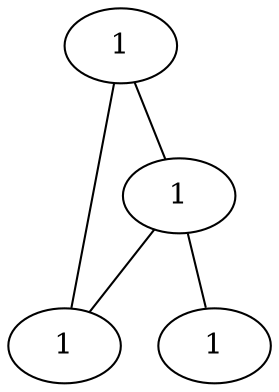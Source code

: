 graph G {
v0 [label=1];
v0 -- v1
v0 -- v2
v1 [label=1];
v1 -- v2
v1 -- v3
v2 [label=1];
v3 [label=1];
}
